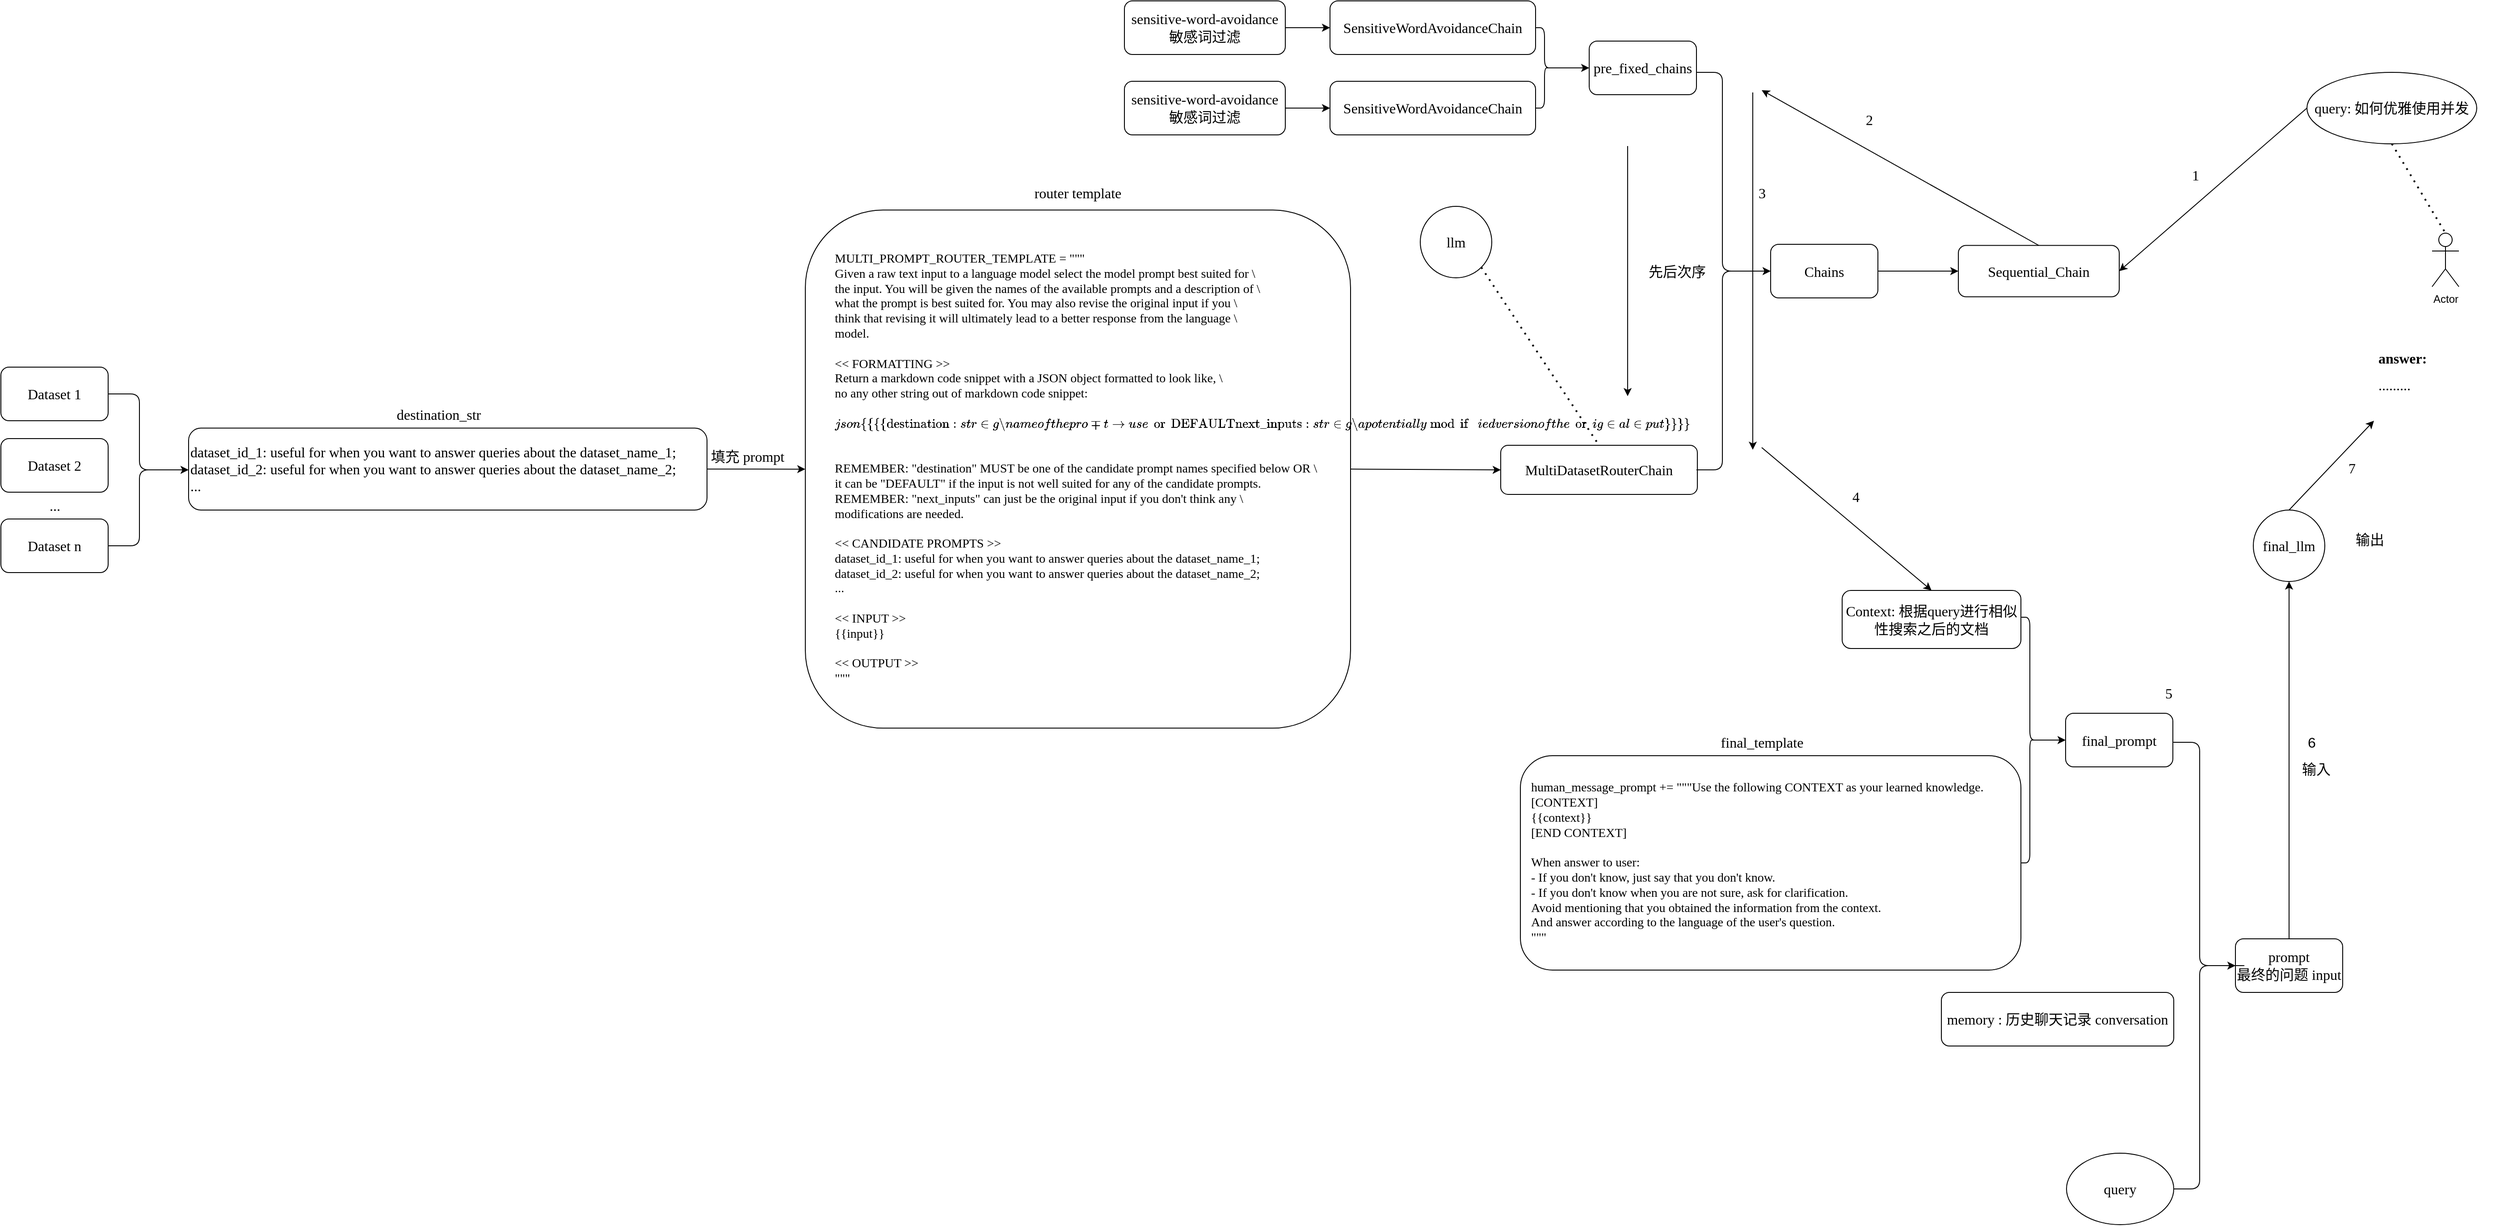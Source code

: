 <mxfile version="21.6.2" type="github">
  <diagram name="第 1 页" id="tdPe44gVwAZMvtP6AKuR">
    <mxGraphModel dx="4097" dy="3378" grid="1" gridSize="10" guides="1" tooltips="1" connect="1" arrows="1" fold="1" page="1" pageScale="1" pageWidth="827" pageHeight="1169" math="0" shadow="0">
      <root>
        <mxCell id="0" />
        <mxCell id="1" parent="0" />
        <mxCell id="pQJLFDcXlXU-Z6ACYwJS-82" value="" style="group;movable=0;resizable=0;rotatable=0;deletable=0;editable=0;locked=1;connectable=0;" vertex="1" connectable="0" parent="1">
          <mxGeometry x="170" y="-390" width="2795" height="1370" as="geometry" />
        </mxCell>
        <mxCell id="pQJLFDcXlXU-Z6ACYwJS-10" value="" style="group;fontSize=16;fontFamily=Times New Roman;" vertex="1" connectable="0" parent="pQJLFDcXlXU-Z6ACYwJS-82">
          <mxGeometry y="410" width="190" height="230" as="geometry" />
        </mxCell>
        <mxCell id="pQJLFDcXlXU-Z6ACYwJS-1" value="Dataset 2" style="rounded=1;whiteSpace=wrap;html=1;fontSize=16;fontFamily=Times New Roman;" vertex="1" parent="pQJLFDcXlXU-Z6ACYwJS-10">
          <mxGeometry y="80" width="120" height="60" as="geometry" />
        </mxCell>
        <mxCell id="pQJLFDcXlXU-Z6ACYwJS-5" value="Dataset 1" style="rounded=1;whiteSpace=wrap;html=1;fontSize=16;fontFamily=Times New Roman;" vertex="1" parent="pQJLFDcXlXU-Z6ACYwJS-10">
          <mxGeometry width="120" height="60" as="geometry" />
        </mxCell>
        <mxCell id="pQJLFDcXlXU-Z6ACYwJS-6" value="Dataset n" style="rounded=1;whiteSpace=wrap;html=1;fontSize=16;fontFamily=Times New Roman;" vertex="1" parent="pQJLFDcXlXU-Z6ACYwJS-10">
          <mxGeometry y="170" width="120" height="60" as="geometry" />
        </mxCell>
        <mxCell id="pQJLFDcXlXU-Z6ACYwJS-8" value="..." style="text;html=1;align=center;verticalAlign=middle;resizable=0;points=[];autosize=1;strokeColor=none;fillColor=none;fontSize=16;fontFamily=Times New Roman;" vertex="1" parent="pQJLFDcXlXU-Z6ACYwJS-10">
          <mxGeometry x="40" y="140" width="40" height="30" as="geometry" />
        </mxCell>
        <mxCell id="pQJLFDcXlXU-Z6ACYwJS-9" value="" style="shape=curlyBracket;whiteSpace=wrap;html=1;rounded=1;flipH=1;labelPosition=right;verticalLabelPosition=middle;align=left;verticalAlign=middle;fontSize=16;fontFamily=Times New Roman;" vertex="1" parent="pQJLFDcXlXU-Z6ACYwJS-10">
          <mxGeometry x="120" y="30" width="70" height="170" as="geometry" />
        </mxCell>
        <mxCell id="pQJLFDcXlXU-Z6ACYwJS-11" value="MultiDatasetRouterChain" style="whiteSpace=wrap;html=1;align=center;rounded=1;fontSize=16;fontFamily=Times New Roman;" vertex="1" parent="pQJLFDcXlXU-Z6ACYwJS-82">
          <mxGeometry x="1678" y="497.5" width="220" height="55" as="geometry" />
        </mxCell>
        <mxCell id="pQJLFDcXlXU-Z6ACYwJS-17" value="dataset_id_1: useful for when you want to answer queries about the dataset_name_1;&lt;br style=&quot;font-size: 16px;&quot;&gt;dataset_id_2: useful for when you want to answer queries about the dataset_name_2;&lt;br style=&quot;font-size: 16px;&quot;&gt;..." style="whiteSpace=wrap;html=1;align=left;rounded=1;fontSize=16;fontFamily=Times New Roman;" vertex="1" parent="pQJLFDcXlXU-Z6ACYwJS-82">
          <mxGeometry x="210" y="478.29" width="580" height="91.71" as="geometry" />
        </mxCell>
        <mxCell id="pQJLFDcXlXU-Z6ACYwJS-18" value="" style="edgeStyle=orthogonalEdgeStyle;rounded=0;orthogonalLoop=1;jettySize=auto;html=1;exitX=0.1;exitY=0.5;exitDx=0;exitDy=0;exitPerimeter=0;fontSize=16;fontFamily=Times New Roman;" edge="1" parent="pQJLFDcXlXU-Z6ACYwJS-82" source="pQJLFDcXlXU-Z6ACYwJS-9" target="pQJLFDcXlXU-Z6ACYwJS-17">
          <mxGeometry relative="1" as="geometry">
            <mxPoint x="190" y="525" as="sourcePoint" />
          </mxGeometry>
        </mxCell>
        <mxCell id="pQJLFDcXlXU-Z6ACYwJS-19" value="MULTI_PROMPT_ROUTER_TEMPLATE = &quot;&quot;&quot;&#xa;Given a raw text input to a language model select the model prompt best suited for \&#xa;the input. You will be given the names of the available prompts and a description of \&#xa;what the prompt is best suited for. You may also revise the original input if you \&#xa;think that revising it will ultimately lead to a better response from the language \&#xa;model.&#xa;&#xa;&lt;&lt; FORMATTING &gt;&gt;&#xa;Return a markdown code snippet with a JSON object formatted to look like, \&#xa;no any other string out of markdown code snippet:&#xa;```json&#xa;{{{{&#xa;    &quot;destination&quot;: string \\ name of the prompt to use or &quot;DEFAULT&quot;&#xa;    &quot;next_inputs&quot;: string \\ a potentially modified version of the original input&#xa;}}}}&#xa;```&#xa;&#xa;REMEMBER: &quot;destination&quot; MUST be one of the candidate prompt names specified below OR \&#xa;it can be &quot;DEFAULT&quot; if the input is not well suited for any of the candidate prompts.&#xa;REMEMBER: &quot;next_inputs&quot; can just be the original input if you don&#39;t think any \&#xa;modifications are needed.&#xa;&#xa;&lt;&lt; CANDIDATE PROMPTS &gt;&gt;&#xa;dataset_id_1: useful for when you want to answer queries about the dataset_name_1;&#xa;dataset_id_2: useful for when you want to answer queries about the dataset_name_2;&#xa;...&#xa;&#xa;&lt;&lt; INPUT &gt;&gt;&#xa;{{input}}&#xa;&#xa;&lt;&lt; OUTPUT &gt;&gt;&#xa;&quot;&quot;&quot;" style="whiteSpace=wrap;align=left;rounded=1;fontSize=14;fontFamily=Times New Roman;spacingLeft=31;" vertex="1" parent="pQJLFDcXlXU-Z6ACYwJS-82">
          <mxGeometry x="900" y="234.15" width="610" height="580" as="geometry" />
        </mxCell>
        <mxCell id="pQJLFDcXlXU-Z6ACYwJS-21" value="destination_str" style="text;html=1;strokeColor=none;fillColor=none;align=center;verticalAlign=middle;whiteSpace=wrap;rounded=0;fontSize=16;fontFamily=Times New Roman;" vertex="1" parent="pQJLFDcXlXU-Z6ACYwJS-82">
          <mxGeometry x="460" y="448.29" width="60" height="30" as="geometry" />
        </mxCell>
        <mxCell id="pQJLFDcXlXU-Z6ACYwJS-22" value="填充 prompt" style="text;html=1;align=center;verticalAlign=middle;resizable=0;points=[];autosize=1;strokeColor=none;fillColor=none;fontFamily=Times New Roman;fontSize=16;" vertex="1" parent="pQJLFDcXlXU-Z6ACYwJS-82">
          <mxGeometry x="780" y="495" width="110" height="30" as="geometry" />
        </mxCell>
        <mxCell id="pQJLFDcXlXU-Z6ACYwJS-23" value="router template" style="text;html=1;strokeColor=none;fillColor=none;align=center;verticalAlign=middle;whiteSpace=wrap;rounded=0;fontFamily=Times New Roman;fontSize=16;" vertex="1" parent="pQJLFDcXlXU-Z6ACYwJS-82">
          <mxGeometry x="1135" y="200" width="140" height="30" as="geometry" />
        </mxCell>
        <mxCell id="pQJLFDcXlXU-Z6ACYwJS-24" value="llm" style="ellipse;whiteSpace=wrap;html=1;aspect=fixed;fontFamily=Times New Roman;fontSize=16;" vertex="1" parent="pQJLFDcXlXU-Z6ACYwJS-82">
          <mxGeometry x="1588" y="230" width="80" height="80" as="geometry" />
        </mxCell>
        <mxCell id="pQJLFDcXlXU-Z6ACYwJS-20" value="" style="edgeStyle=orthogonalEdgeStyle;rounded=0;orthogonalLoop=1;jettySize=auto;html=1;fontSize=16;fontFamily=Times New Roman;" edge="1" parent="pQJLFDcXlXU-Z6ACYwJS-82" source="pQJLFDcXlXU-Z6ACYwJS-17" target="pQJLFDcXlXU-Z6ACYwJS-19">
          <mxGeometry relative="1" as="geometry" />
        </mxCell>
        <mxCell id="pQJLFDcXlXU-Z6ACYwJS-25" value="" style="endArrow=classic;html=1;rounded=0;exitX=1;exitY=0.5;exitDx=0;exitDy=0;entryX=0;entryY=0.5;entryDx=0;entryDy=0;" edge="1" parent="pQJLFDcXlXU-Z6ACYwJS-82" source="pQJLFDcXlXU-Z6ACYwJS-19" target="pQJLFDcXlXU-Z6ACYwJS-11">
          <mxGeometry width="50" height="50" relative="1" as="geometry">
            <mxPoint x="1820" y="360" as="sourcePoint" />
            <mxPoint x="1870" y="310" as="targetPoint" />
          </mxGeometry>
        </mxCell>
        <mxCell id="pQJLFDcXlXU-Z6ACYwJS-26" value="" style="endArrow=none;dashed=1;html=1;dashPattern=1 3;strokeWidth=2;rounded=0;exitX=1;exitY=1;exitDx=0;exitDy=0;entryX=0.5;entryY=0;entryDx=0;entryDy=0;" edge="1" parent="pQJLFDcXlXU-Z6ACYwJS-82" source="pQJLFDcXlXU-Z6ACYwJS-24" target="pQJLFDcXlXU-Z6ACYwJS-11">
          <mxGeometry width="50" height="50" relative="1" as="geometry">
            <mxPoint x="1658" y="380" as="sourcePoint" />
            <mxPoint x="1708" y="330" as="targetPoint" />
          </mxGeometry>
        </mxCell>
        <mxCell id="pQJLFDcXlXU-Z6ACYwJS-27" value="Sequential_Chain" style="whiteSpace=wrap;html=1;fontSize=16;fontFamily=Times New Roman;rounded=1;" vertex="1" parent="pQJLFDcXlXU-Z6ACYwJS-82">
          <mxGeometry x="2190" y="273.75" width="180" height="57.5" as="geometry" />
        </mxCell>
        <mxCell id="pQJLFDcXlXU-Z6ACYwJS-29" value="" style="shape=curlyBracket;whiteSpace=wrap;html=1;rounded=1;flipH=1;labelPosition=right;verticalLabelPosition=middle;align=left;verticalAlign=middle;" vertex="1" parent="pQJLFDcXlXU-Z6ACYwJS-82">
          <mxGeometry x="1897" y="80" width="58" height="445" as="geometry" />
        </mxCell>
        <mxCell id="pQJLFDcXlXU-Z6ACYwJS-32" value="Chains" style="rounded=1;whiteSpace=wrap;html=1;fontFamily=Times New Roman;fontSize=16;" vertex="1" parent="pQJLFDcXlXU-Z6ACYwJS-82">
          <mxGeometry x="1980" y="272.5" width="120" height="60" as="geometry" />
        </mxCell>
        <mxCell id="pQJLFDcXlXU-Z6ACYwJS-58" style="edgeStyle=orthogonalEdgeStyle;rounded=0;orthogonalLoop=1;jettySize=auto;html=1;exitX=0.1;exitY=0.5;exitDx=0;exitDy=0;exitPerimeter=0;" edge="1" parent="pQJLFDcXlXU-Z6ACYwJS-82" source="pQJLFDcXlXU-Z6ACYwJS-29" target="pQJLFDcXlXU-Z6ACYwJS-32">
          <mxGeometry relative="1" as="geometry" />
        </mxCell>
        <mxCell id="pQJLFDcXlXU-Z6ACYwJS-33" value="" style="endArrow=classic;html=1;rounded=0;exitX=1;exitY=0.5;exitDx=0;exitDy=0;entryX=0;entryY=0.5;entryDx=0;entryDy=0;" edge="1" parent="pQJLFDcXlXU-Z6ACYwJS-82" source="pQJLFDcXlXU-Z6ACYwJS-32" target="pQJLFDcXlXU-Z6ACYwJS-27">
          <mxGeometry width="50" height="50" relative="1" as="geometry">
            <mxPoint x="2090" y="320" as="sourcePoint" />
            <mxPoint x="2140" y="270" as="targetPoint" />
          </mxGeometry>
        </mxCell>
        <mxCell id="pQJLFDcXlXU-Z6ACYwJS-34" value="" style="endArrow=classic;html=1;rounded=0;" edge="1" parent="pQJLFDcXlXU-Z6ACYwJS-82">
          <mxGeometry width="50" height="50" relative="1" as="geometry">
            <mxPoint x="1820" y="162.5" as="sourcePoint" />
            <mxPoint x="1820" y="442.5" as="targetPoint" />
          </mxGeometry>
        </mxCell>
        <mxCell id="pQJLFDcXlXU-Z6ACYwJS-35" value="先后次序" style="text;html=1;align=center;verticalAlign=middle;resizable=0;points=[];autosize=1;strokeColor=none;fillColor=none;horizontal=1;fontFamily=Times New Roman;fontSize=16;" vertex="1" parent="pQJLFDcXlXU-Z6ACYwJS-82">
          <mxGeometry x="1830" y="287.5" width="90" height="30" as="geometry" />
        </mxCell>
        <mxCell id="pQJLFDcXlXU-Z6ACYwJS-44" value="" style="group" vertex="1" connectable="0" parent="pQJLFDcXlXU-Z6ACYwJS-82">
          <mxGeometry x="1257" width="640" height="150" as="geometry" />
        </mxCell>
        <mxCell id="pQJLFDcXlXU-Z6ACYwJS-2" value="sensitive-word-avoidance&#xa;敏感词过滤" style="rounded=1;whiteSpace=wrap;imageAspect=1;fontSize=16;fontFamily=Times New Roman;" vertex="1" parent="pQJLFDcXlXU-Z6ACYwJS-44">
          <mxGeometry y="90" width="180" height="60" as="geometry" />
        </mxCell>
        <mxCell id="pQJLFDcXlXU-Z6ACYwJS-3" value="SensitiveWordAvoidanceChain" style="whiteSpace=wrap;rounded=1;fontSize=16;fontFamily=Times New Roman;" vertex="1" parent="pQJLFDcXlXU-Z6ACYwJS-44">
          <mxGeometry x="230" y="90" width="230" height="60" as="geometry" />
        </mxCell>
        <mxCell id="pQJLFDcXlXU-Z6ACYwJS-36" value="sensitive-word-avoidance&#xa;敏感词过滤" style="rounded=1;whiteSpace=wrap;imageAspect=1;fontSize=16;fontFamily=Times New Roman;" vertex="1" parent="pQJLFDcXlXU-Z6ACYwJS-44">
          <mxGeometry width="180" height="60" as="geometry" />
        </mxCell>
        <mxCell id="pQJLFDcXlXU-Z6ACYwJS-37" value="" style="endArrow=classic;html=1;rounded=0;entryX=0;entryY=0.5;entryDx=0;entryDy=0;exitX=1;exitY=0.5;exitDx=0;exitDy=0;" edge="1" parent="pQJLFDcXlXU-Z6ACYwJS-44" source="pQJLFDcXlXU-Z6ACYwJS-36" target="pQJLFDcXlXU-Z6ACYwJS-39">
          <mxGeometry width="50" height="50" relative="1" as="geometry">
            <mxPoint x="192" y="40" as="sourcePoint" />
            <mxPoint x="252" y="-10" as="targetPoint" />
          </mxGeometry>
        </mxCell>
        <mxCell id="pQJLFDcXlXU-Z6ACYwJS-38" value="" style="endArrow=classic;html=1;rounded=0;exitX=1;exitY=0.5;exitDx=0;exitDy=0;entryX=0;entryY=0.5;entryDx=0;entryDy=0;" edge="1" parent="pQJLFDcXlXU-Z6ACYwJS-44" source="pQJLFDcXlXU-Z6ACYwJS-2" target="pQJLFDcXlXU-Z6ACYwJS-3">
          <mxGeometry width="50" height="50" relative="1" as="geometry">
            <mxPoint x="202" y="190" as="sourcePoint" />
            <mxPoint x="252" y="140" as="targetPoint" />
          </mxGeometry>
        </mxCell>
        <mxCell id="pQJLFDcXlXU-Z6ACYwJS-39" value="SensitiveWordAvoidanceChain" style="whiteSpace=wrap;rounded=1;fontSize=16;fontFamily=Times New Roman;" vertex="1" parent="pQJLFDcXlXU-Z6ACYwJS-44">
          <mxGeometry x="230" width="230" height="60" as="geometry" />
        </mxCell>
        <mxCell id="pQJLFDcXlXU-Z6ACYwJS-41" value="" style="shape=curlyBracket;whiteSpace=wrap;html=1;rounded=1;flipH=1;labelPosition=right;verticalLabelPosition=middle;align=left;verticalAlign=middle;" vertex="1" parent="pQJLFDcXlXU-Z6ACYwJS-44">
          <mxGeometry x="460" y="30" width="20" height="90" as="geometry" />
        </mxCell>
        <mxCell id="pQJLFDcXlXU-Z6ACYwJS-42" value="pre_fixed_chains" style="rounded=1;whiteSpace=wrap;html=1;fontFamily=Times New Roman;fontSize=16;" vertex="1" parent="pQJLFDcXlXU-Z6ACYwJS-44">
          <mxGeometry x="520" y="45" width="120" height="60" as="geometry" />
        </mxCell>
        <mxCell id="pQJLFDcXlXU-Z6ACYwJS-43" value="" style="endArrow=classic;html=1;rounded=0;exitX=0.1;exitY=0.5;exitDx=0;exitDy=0;exitPerimeter=0;" edge="1" parent="pQJLFDcXlXU-Z6ACYwJS-44" source="pQJLFDcXlXU-Z6ACYwJS-41" target="pQJLFDcXlXU-Z6ACYwJS-42">
          <mxGeometry width="50" height="50" relative="1" as="geometry">
            <mxPoint x="500" y="90" as="sourcePoint" />
            <mxPoint x="540" y="75" as="targetPoint" />
          </mxGeometry>
        </mxCell>
        <mxCell id="pQJLFDcXlXU-Z6ACYwJS-45" value="human_message_prompt += &quot;&quot;&quot;Use the following CONTEXT as your learned knowledge.&#xa;[CONTEXT]&#xa;{{context}}&#xa;[END CONTEXT]&#xa;&#xa;When answer to user:&#xa;- If you don&#39;t know, just say that you don&#39;t know.&#xa;- If you don&#39;t know when you are not sure, ask for clarification. &#xa;Avoid mentioning that you obtained the information from the context.&#xa;And answer according to the language of the user&#39;s question.&#xa;&quot;&quot;&quot;" style="rounded=1;whiteSpace=wrap;align=left;fontFamily=Times New Roman;fontSize=14;spacingLeft=10;" vertex="1" parent="pQJLFDcXlXU-Z6ACYwJS-82">
          <mxGeometry x="1700" y="845" width="560" height="240" as="geometry" />
        </mxCell>
        <mxCell id="pQJLFDcXlXU-Z6ACYwJS-46" value="Actor" style="shape=umlActor;verticalLabelPosition=bottom;verticalAlign=top;html=1;outlineConnect=0;" vertex="1" parent="pQJLFDcXlXU-Z6ACYwJS-82">
          <mxGeometry x="2720" y="260" width="30" height="60" as="geometry" />
        </mxCell>
        <mxCell id="pQJLFDcXlXU-Z6ACYwJS-47" value="query: 如何优雅使用并发" style="ellipse;whiteSpace=wrap;html=1;fontFamily=Times New Roman;fontSize=16;" vertex="1" parent="pQJLFDcXlXU-Z6ACYwJS-82">
          <mxGeometry x="2580" y="80" width="190" height="80" as="geometry" />
        </mxCell>
        <mxCell id="pQJLFDcXlXU-Z6ACYwJS-48" value="" style="endArrow=none;dashed=1;html=1;dashPattern=1 3;strokeWidth=2;rounded=0;entryX=0.5;entryY=0;entryDx=0;entryDy=0;entryPerimeter=0;exitX=0.5;exitY=1;exitDx=0;exitDy=0;" edge="1" parent="pQJLFDcXlXU-Z6ACYwJS-82" source="pQJLFDcXlXU-Z6ACYwJS-47" target="pQJLFDcXlXU-Z6ACYwJS-46">
          <mxGeometry width="50" height="50" relative="1" as="geometry">
            <mxPoint x="2660" y="280" as="sourcePoint" />
            <mxPoint x="2710" y="230" as="targetPoint" />
          </mxGeometry>
        </mxCell>
        <mxCell id="pQJLFDcXlXU-Z6ACYwJS-50" value="final_template" style="text;html=1;align=center;verticalAlign=middle;resizable=0;points=[];autosize=1;strokeColor=none;fillColor=none;fontFamily=Times New Roman;fontSize=16;" vertex="1" parent="pQJLFDcXlXU-Z6ACYwJS-82">
          <mxGeometry x="1910" y="815" width="120" height="30" as="geometry" />
        </mxCell>
        <mxCell id="pQJLFDcXlXU-Z6ACYwJS-51" value="" style="endArrow=classic;html=1;rounded=0;exitX=0;exitY=0.5;exitDx=0;exitDy=0;entryX=1;entryY=0.5;entryDx=0;entryDy=0;" edge="1" parent="pQJLFDcXlXU-Z6ACYwJS-82" source="pQJLFDcXlXU-Z6ACYwJS-47" target="pQJLFDcXlXU-Z6ACYwJS-27">
          <mxGeometry width="50" height="50" relative="1" as="geometry">
            <mxPoint x="2340" y="310" as="sourcePoint" />
            <mxPoint x="2390" y="260" as="targetPoint" />
          </mxGeometry>
        </mxCell>
        <mxCell id="pQJLFDcXlXU-Z6ACYwJS-52" value="" style="endArrow=classic;html=1;rounded=0;exitX=0.5;exitY=0;exitDx=0;exitDy=0;" edge="1" parent="pQJLFDcXlXU-Z6ACYwJS-82" source="pQJLFDcXlXU-Z6ACYwJS-27">
          <mxGeometry width="50" height="50" relative="1" as="geometry">
            <mxPoint x="2196" y="270" as="sourcePoint" />
            <mxPoint x="1970" y="100" as="targetPoint" />
          </mxGeometry>
        </mxCell>
        <mxCell id="pQJLFDcXlXU-Z6ACYwJS-53" value="1" style="text;html=1;align=center;verticalAlign=middle;resizable=0;points=[];autosize=1;strokeColor=none;fillColor=none;fontSize=16;fontFamily=Times New Roman;" vertex="1" parent="pQJLFDcXlXU-Z6ACYwJS-82">
          <mxGeometry x="2440" y="180" width="30" height="30" as="geometry" />
        </mxCell>
        <mxCell id="pQJLFDcXlXU-Z6ACYwJS-54" value="2" style="text;html=1;align=center;verticalAlign=middle;resizable=0;points=[];autosize=1;strokeColor=none;fillColor=none;fontSize=16;fontFamily=Times New Roman;" vertex="1" parent="pQJLFDcXlXU-Z6ACYwJS-82">
          <mxGeometry x="2075" y="118" width="30" height="30" as="geometry" />
        </mxCell>
        <mxCell id="pQJLFDcXlXU-Z6ACYwJS-55" value="" style="endArrow=classic;html=1;rounded=0;" edge="1" parent="pQJLFDcXlXU-Z6ACYwJS-82">
          <mxGeometry width="50" height="50" relative="1" as="geometry">
            <mxPoint x="1960" y="102.5" as="sourcePoint" />
            <mxPoint x="1960" y="502.5" as="targetPoint" />
          </mxGeometry>
        </mxCell>
        <mxCell id="pQJLFDcXlXU-Z6ACYwJS-59" value="3" style="text;html=1;align=center;verticalAlign=middle;resizable=0;points=[];autosize=1;strokeColor=none;fillColor=none;fontSize=16;fontFamily=Times New Roman;" vertex="1" parent="pQJLFDcXlXU-Z6ACYwJS-82">
          <mxGeometry x="1955" y="200" width="30" height="30" as="geometry" />
        </mxCell>
        <mxCell id="pQJLFDcXlXU-Z6ACYwJS-60" value="" style="endArrow=classic;html=1;rounded=0;entryX=0.5;entryY=0;entryDx=0;entryDy=0;" edge="1" parent="pQJLFDcXlXU-Z6ACYwJS-82" target="pQJLFDcXlXU-Z6ACYwJS-61">
          <mxGeometry width="50" height="50" relative="1" as="geometry">
            <mxPoint x="1970" y="500" as="sourcePoint" />
            <mxPoint x="2040" y="694" as="targetPoint" />
          </mxGeometry>
        </mxCell>
        <mxCell id="pQJLFDcXlXU-Z6ACYwJS-61" value="Context: 根据query进行相似性搜索之后的文档" style="rounded=1;whiteSpace=wrap;html=1;fontSize=16;fontFamily=Times New Roman;" vertex="1" parent="pQJLFDcXlXU-Z6ACYwJS-82">
          <mxGeometry x="2060" y="660" width="200" height="65" as="geometry" />
        </mxCell>
        <mxCell id="pQJLFDcXlXU-Z6ACYwJS-62" value="memory : 历史聊天记录 conversation" style="rounded=1;whiteSpace=wrap;html=1;fontFamily=Times New Roman;fontSize=16;" vertex="1" parent="pQJLFDcXlXU-Z6ACYwJS-82">
          <mxGeometry x="2171" y="1110" width="260" height="60" as="geometry" />
        </mxCell>
        <mxCell id="pQJLFDcXlXU-Z6ACYwJS-63" value="" style="shape=curlyBracket;whiteSpace=wrap;html=1;rounded=1;flipH=1;labelPosition=right;verticalLabelPosition=middle;align=left;verticalAlign=middle;" vertex="1" parent="pQJLFDcXlXU-Z6ACYwJS-82">
          <mxGeometry x="2260" y="690" width="20" height="275" as="geometry" />
        </mxCell>
        <mxCell id="pQJLFDcXlXU-Z6ACYwJS-64" value="final_prompt" style="whiteSpace=wrap;html=1;align=center;rounded=1;fontFamily=Times New Roman;fontSize=16;" vertex="1" parent="pQJLFDcXlXU-Z6ACYwJS-82">
          <mxGeometry x="2310" y="797.5" width="120" height="60" as="geometry" />
        </mxCell>
        <mxCell id="pQJLFDcXlXU-Z6ACYwJS-65" value="" style="edgeStyle=orthogonalEdgeStyle;rounded=0;orthogonalLoop=1;jettySize=auto;html=1;exitX=0.1;exitY=0.5;exitDx=0;exitDy=0;exitPerimeter=0;" edge="1" parent="pQJLFDcXlXU-Z6ACYwJS-82" source="pQJLFDcXlXU-Z6ACYwJS-63" target="pQJLFDcXlXU-Z6ACYwJS-64">
          <mxGeometry relative="1" as="geometry" />
        </mxCell>
        <mxCell id="pQJLFDcXlXU-Z6ACYwJS-66" value="4" style="text;html=1;align=center;verticalAlign=middle;resizable=0;points=[];autosize=1;strokeColor=none;fillColor=none;fontFamily=Times New Roman;fontSize=16;" vertex="1" parent="pQJLFDcXlXU-Z6ACYwJS-82">
          <mxGeometry x="2060" y="540" width="30" height="30" as="geometry" />
        </mxCell>
        <mxCell id="pQJLFDcXlXU-Z6ACYwJS-67" value="" style="shape=curlyBracket;whiteSpace=wrap;html=1;rounded=1;flipH=1;labelPosition=right;verticalLabelPosition=middle;align=left;verticalAlign=middle;" vertex="1" parent="pQJLFDcXlXU-Z6ACYwJS-82">
          <mxGeometry x="2430" y="830" width="60" height="500" as="geometry" />
        </mxCell>
        <mxCell id="pQJLFDcXlXU-Z6ACYwJS-69" value="query" style="ellipse;whiteSpace=wrap;html=1;fontFamily=Times New Roman;fontSize=16;" vertex="1" parent="pQJLFDcXlXU-Z6ACYwJS-82">
          <mxGeometry x="2311" y="1290" width="120" height="80" as="geometry" />
        </mxCell>
        <mxCell id="pQJLFDcXlXU-Z6ACYwJS-70" value="prompt&lt;br&gt;最终的问题 input" style="rounded=1;whiteSpace=wrap;html=1;fontSize=16;fontFamily=Times New Roman;" vertex="1" parent="pQJLFDcXlXU-Z6ACYwJS-82">
          <mxGeometry x="2500" y="1050" width="120" height="60" as="geometry" />
        </mxCell>
        <mxCell id="pQJLFDcXlXU-Z6ACYwJS-71" value="" style="edgeStyle=orthogonalEdgeStyle;rounded=0;orthogonalLoop=1;jettySize=auto;html=1;exitX=0.1;exitY=0.5;exitDx=0;exitDy=0;exitPerimeter=0;" edge="1" parent="pQJLFDcXlXU-Z6ACYwJS-82" source="pQJLFDcXlXU-Z6ACYwJS-67" target="pQJLFDcXlXU-Z6ACYwJS-70">
          <mxGeometry relative="1" as="geometry" />
        </mxCell>
        <mxCell id="pQJLFDcXlXU-Z6ACYwJS-73" value="final_llm" style="ellipse;whiteSpace=wrap;html=1;aspect=fixed;fontFamily=Times New Roman;fontSize=16;" vertex="1" parent="pQJLFDcXlXU-Z6ACYwJS-82">
          <mxGeometry x="2520" y="570" width="80" height="80" as="geometry" />
        </mxCell>
        <mxCell id="pQJLFDcXlXU-Z6ACYwJS-74" value="" style="endArrow=classic;html=1;rounded=0;exitX=0.5;exitY=0;exitDx=0;exitDy=0;entryX=0.5;entryY=1;entryDx=0;entryDy=0;" edge="1" parent="pQJLFDcXlXU-Z6ACYwJS-82" source="pQJLFDcXlXU-Z6ACYwJS-70" target="pQJLFDcXlXU-Z6ACYwJS-73">
          <mxGeometry width="50" height="50" relative="1" as="geometry">
            <mxPoint x="2570" y="1010" as="sourcePoint" />
            <mxPoint x="2620" y="960" as="targetPoint" />
          </mxGeometry>
        </mxCell>
        <mxCell id="pQJLFDcXlXU-Z6ACYwJS-75" value="输入" style="text;html=1;align=center;verticalAlign=middle;resizable=0;points=[];autosize=1;strokeColor=none;fillColor=none;fontSize=16;fontFamily=Times New Roman;" vertex="1" parent="pQJLFDcXlXU-Z6ACYwJS-82">
          <mxGeometry x="2560" y="845" width="60" height="30" as="geometry" />
        </mxCell>
        <mxCell id="pQJLFDcXlXU-Z6ACYwJS-76" value="&lt;h1 style=&quot;font-size: 16px;&quot;&gt;answer:&lt;/h1&gt;&lt;div style=&quot;font-size: 16px;&quot;&gt;.........&lt;/div&gt;" style="text;html=1;strokeColor=none;fillColor=none;spacing=5;spacingTop=-20;whiteSpace=wrap;overflow=hidden;rounded=0;fontSize=16;fontFamily=Times New Roman;" vertex="1" parent="pQJLFDcXlXU-Z6ACYwJS-82">
          <mxGeometry x="2655" y="390" width="140" height="80" as="geometry" />
        </mxCell>
        <mxCell id="pQJLFDcXlXU-Z6ACYwJS-77" value="" style="endArrow=classic;html=1;rounded=0;exitX=0.5;exitY=0;exitDx=0;exitDy=0;entryX=0;entryY=1;entryDx=0;entryDy=0;" edge="1" parent="pQJLFDcXlXU-Z6ACYwJS-82" source="pQJLFDcXlXU-Z6ACYwJS-73" target="pQJLFDcXlXU-Z6ACYwJS-76">
          <mxGeometry width="50" height="50" relative="1" as="geometry">
            <mxPoint x="2640" y="650" as="sourcePoint" />
            <mxPoint x="2690" y="600" as="targetPoint" />
          </mxGeometry>
        </mxCell>
        <mxCell id="pQJLFDcXlXU-Z6ACYwJS-78" value="输出" style="text;html=1;align=center;verticalAlign=middle;resizable=0;points=[];autosize=1;strokeColor=none;fillColor=none;fontFamily=Times New Roman;fontSize=16;" vertex="1" parent="pQJLFDcXlXU-Z6ACYwJS-82">
          <mxGeometry x="2620" y="588" width="60" height="30" as="geometry" />
        </mxCell>
        <mxCell id="pQJLFDcXlXU-Z6ACYwJS-79" value="5" style="text;html=1;align=center;verticalAlign=middle;resizable=0;points=[];autosize=1;strokeColor=none;fillColor=none;fontFamily=Times New Roman;fontSize=16;" vertex="1" parent="pQJLFDcXlXU-Z6ACYwJS-82">
          <mxGeometry x="2410" y="760" width="30" height="30" as="geometry" />
        </mxCell>
        <mxCell id="pQJLFDcXlXU-Z6ACYwJS-80" value="6" style="text;html=1;align=center;verticalAlign=middle;resizable=0;points=[];autosize=1;strokeColor=none;fillColor=none;fontSize=16;" vertex="1" parent="pQJLFDcXlXU-Z6ACYwJS-82">
          <mxGeometry x="2570" y="815" width="30" height="30" as="geometry" />
        </mxCell>
        <mxCell id="pQJLFDcXlXU-Z6ACYwJS-81" value="&lt;font style=&quot;font-size: 16px;&quot; face=&quot;Times New Roman&quot;&gt;7&lt;/font&gt;" style="text;html=1;align=center;verticalAlign=middle;resizable=0;points=[];autosize=1;strokeColor=none;fillColor=none;" vertex="1" parent="pQJLFDcXlXU-Z6ACYwJS-82">
          <mxGeometry x="2615" y="508" width="30" height="30" as="geometry" />
        </mxCell>
      </root>
    </mxGraphModel>
  </diagram>
</mxfile>
